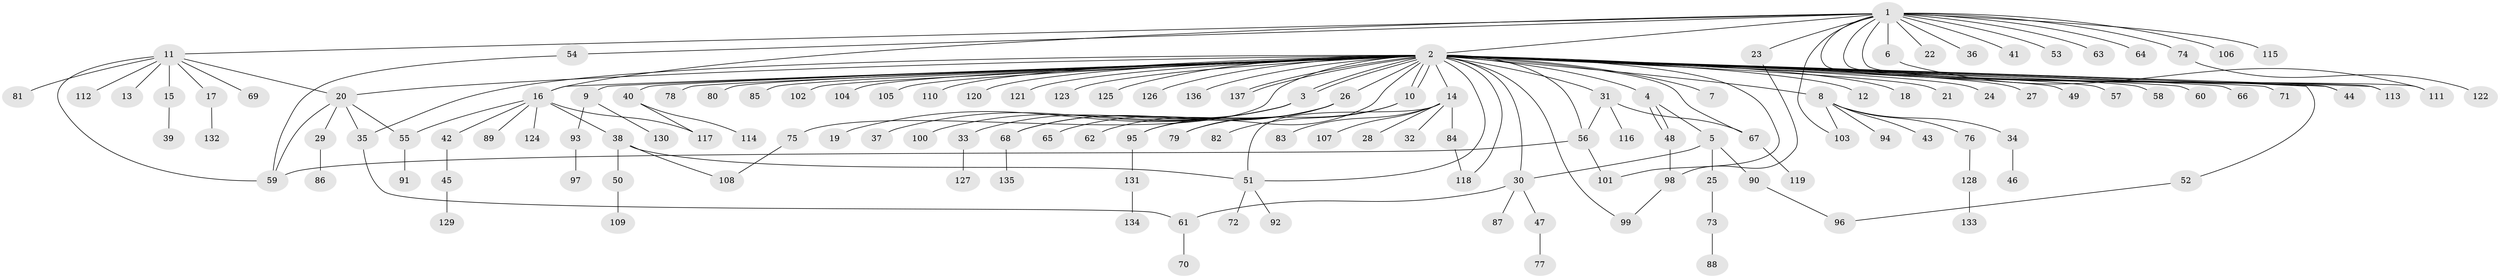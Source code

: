 // coarse degree distribution, {17: 0.009009009009009009, 49: 0.009009009009009009, 6: 0.04504504504504504, 4: 0.08108108108108109, 1: 0.6396396396396397, 3: 0.036036036036036036, 9: 0.018018018018018018, 2: 0.15315315315315314, 5: 0.009009009009009009}
// Generated by graph-tools (version 1.1) at 2025/23/03/03/25 07:23:53]
// undirected, 137 vertices, 167 edges
graph export_dot {
graph [start="1"]
  node [color=gray90,style=filled];
  1;
  2;
  3;
  4;
  5;
  6;
  7;
  8;
  9;
  10;
  11;
  12;
  13;
  14;
  15;
  16;
  17;
  18;
  19;
  20;
  21;
  22;
  23;
  24;
  25;
  26;
  27;
  28;
  29;
  30;
  31;
  32;
  33;
  34;
  35;
  36;
  37;
  38;
  39;
  40;
  41;
  42;
  43;
  44;
  45;
  46;
  47;
  48;
  49;
  50;
  51;
  52;
  53;
  54;
  55;
  56;
  57;
  58;
  59;
  60;
  61;
  62;
  63;
  64;
  65;
  66;
  67;
  68;
  69;
  70;
  71;
  72;
  73;
  74;
  75;
  76;
  77;
  78;
  79;
  80;
  81;
  82;
  83;
  84;
  85;
  86;
  87;
  88;
  89;
  90;
  91;
  92;
  93;
  94;
  95;
  96;
  97;
  98;
  99;
  100;
  101;
  102;
  103;
  104;
  105;
  106;
  107;
  108;
  109;
  110;
  111;
  112;
  113;
  114;
  115;
  116;
  117;
  118;
  119;
  120;
  121;
  122;
  123;
  124;
  125;
  126;
  127;
  128;
  129;
  130;
  131;
  132;
  133;
  134;
  135;
  136;
  137;
  1 -- 2;
  1 -- 6;
  1 -- 11;
  1 -- 16;
  1 -- 22;
  1 -- 23;
  1 -- 36;
  1 -- 41;
  1 -- 44;
  1 -- 53;
  1 -- 54;
  1 -- 63;
  1 -- 64;
  1 -- 74;
  1 -- 103;
  1 -- 106;
  1 -- 111;
  1 -- 113;
  1 -- 115;
  2 -- 3;
  2 -- 3;
  2 -- 4;
  2 -- 7;
  2 -- 8;
  2 -- 9;
  2 -- 10;
  2 -- 10;
  2 -- 12;
  2 -- 14;
  2 -- 16;
  2 -- 18;
  2 -- 20;
  2 -- 21;
  2 -- 24;
  2 -- 26;
  2 -- 27;
  2 -- 30;
  2 -- 31;
  2 -- 35;
  2 -- 40;
  2 -- 44;
  2 -- 49;
  2 -- 51;
  2 -- 52;
  2 -- 56;
  2 -- 57;
  2 -- 58;
  2 -- 60;
  2 -- 66;
  2 -- 67;
  2 -- 71;
  2 -- 75;
  2 -- 78;
  2 -- 80;
  2 -- 85;
  2 -- 95;
  2 -- 99;
  2 -- 101;
  2 -- 102;
  2 -- 104;
  2 -- 105;
  2 -- 110;
  2 -- 113;
  2 -- 118;
  2 -- 120;
  2 -- 121;
  2 -- 123;
  2 -- 125;
  2 -- 126;
  2 -- 136;
  2 -- 137;
  2 -- 137;
  3 -- 19;
  3 -- 33;
  3 -- 37;
  3 -- 68;
  3 -- 100;
  4 -- 5;
  4 -- 48;
  4 -- 48;
  5 -- 25;
  5 -- 30;
  5 -- 90;
  6 -- 111;
  8 -- 34;
  8 -- 43;
  8 -- 76;
  8 -- 94;
  8 -- 103;
  9 -- 93;
  9 -- 130;
  10 -- 79;
  10 -- 82;
  11 -- 13;
  11 -- 15;
  11 -- 17;
  11 -- 20;
  11 -- 59;
  11 -- 69;
  11 -- 81;
  11 -- 112;
  14 -- 28;
  14 -- 32;
  14 -- 51;
  14 -- 83;
  14 -- 84;
  14 -- 107;
  15 -- 39;
  16 -- 38;
  16 -- 42;
  16 -- 55;
  16 -- 89;
  16 -- 117;
  16 -- 124;
  17 -- 132;
  20 -- 29;
  20 -- 35;
  20 -- 55;
  20 -- 59;
  23 -- 98;
  25 -- 73;
  26 -- 62;
  26 -- 65;
  26 -- 68;
  26 -- 79;
  26 -- 95;
  29 -- 86;
  30 -- 47;
  30 -- 61;
  30 -- 87;
  31 -- 56;
  31 -- 67;
  31 -- 116;
  33 -- 127;
  34 -- 46;
  35 -- 61;
  38 -- 50;
  38 -- 51;
  38 -- 108;
  40 -- 114;
  40 -- 117;
  42 -- 45;
  45 -- 129;
  47 -- 77;
  48 -- 98;
  50 -- 109;
  51 -- 72;
  51 -- 92;
  52 -- 96;
  54 -- 59;
  55 -- 91;
  56 -- 59;
  56 -- 101;
  61 -- 70;
  67 -- 119;
  68 -- 135;
  73 -- 88;
  74 -- 122;
  75 -- 108;
  76 -- 128;
  84 -- 118;
  90 -- 96;
  93 -- 97;
  95 -- 131;
  98 -- 99;
  128 -- 133;
  131 -- 134;
}
